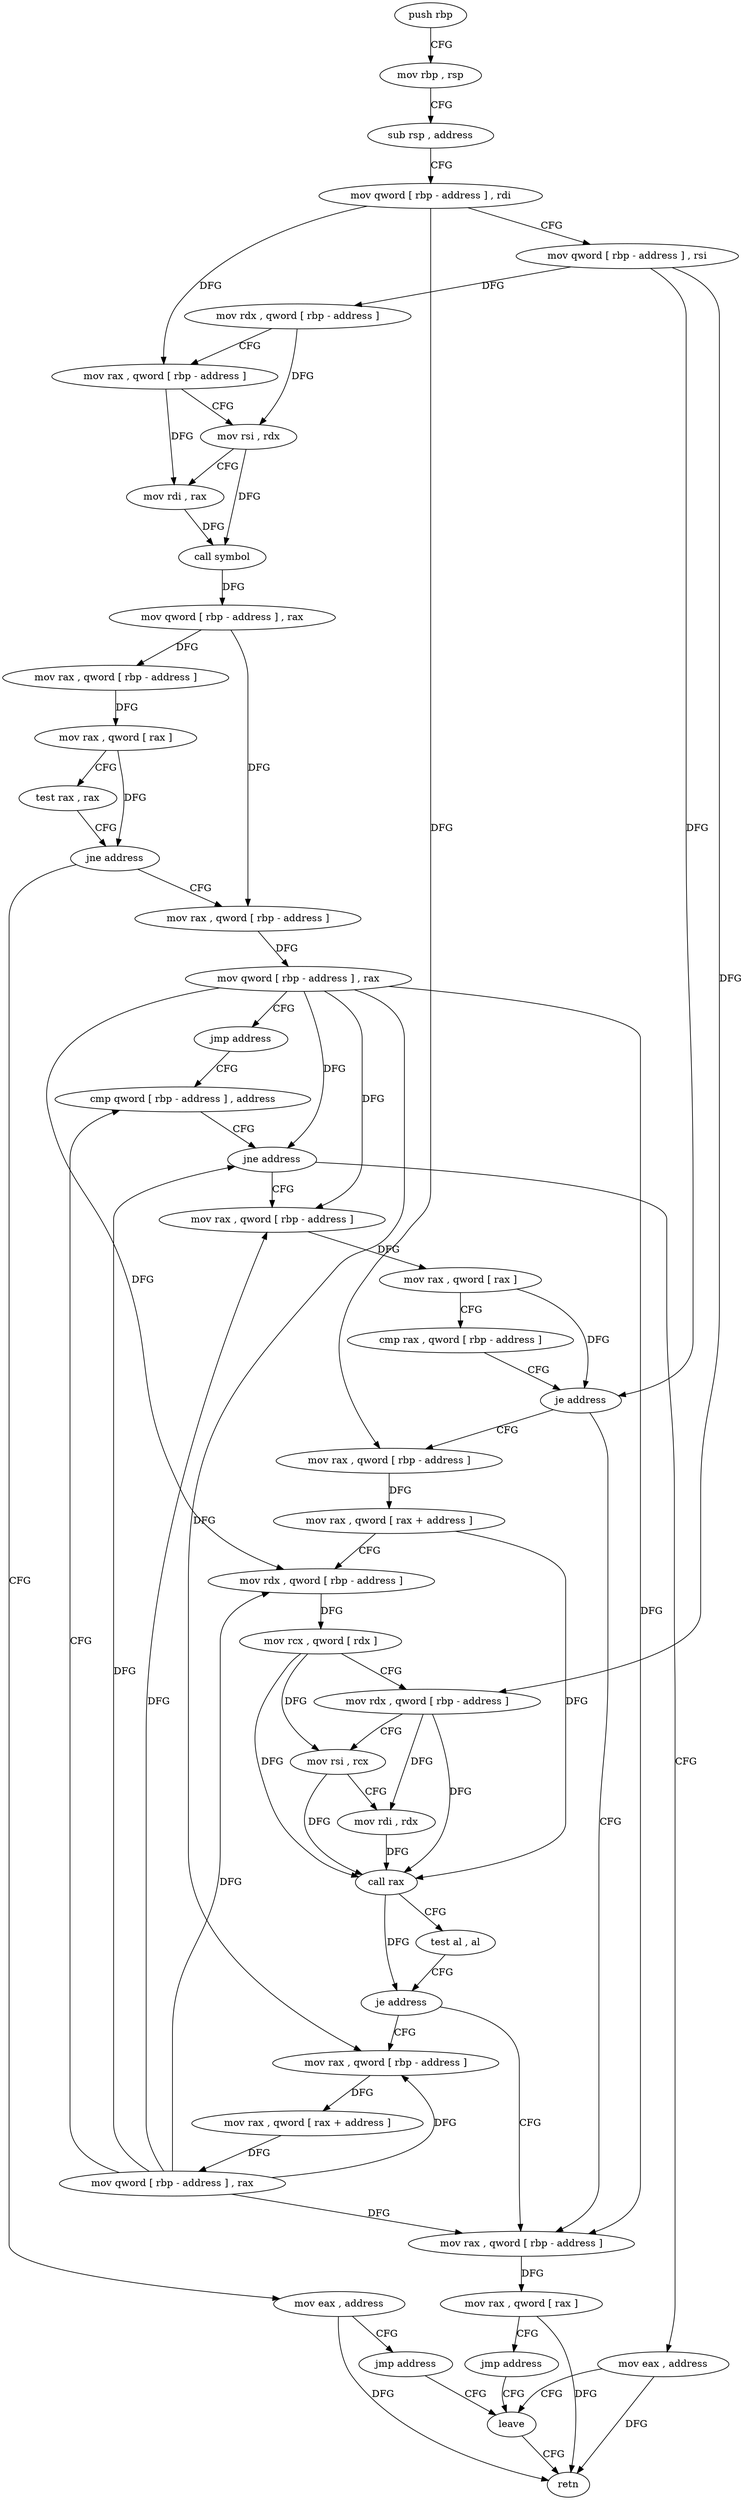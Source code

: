 digraph "func" {
"4304121" [label = "push rbp" ]
"4304122" [label = "mov rbp , rsp" ]
"4304125" [label = "sub rsp , address" ]
"4304129" [label = "mov qword [ rbp - address ] , rdi" ]
"4304133" [label = "mov qword [ rbp - address ] , rsi" ]
"4304137" [label = "mov rdx , qword [ rbp - address ]" ]
"4304141" [label = "mov rax , qword [ rbp - address ]" ]
"4304145" [label = "mov rsi , rdx" ]
"4304148" [label = "mov rdi , rax" ]
"4304151" [label = "call symbol" ]
"4304156" [label = "mov qword [ rbp - address ] , rax" ]
"4304160" [label = "mov rax , qword [ rbp - address ]" ]
"4304164" [label = "mov rax , qword [ rax ]" ]
"4304167" [label = "test rax , rax" ]
"4304170" [label = "jne address" ]
"4304179" [label = "mov rax , qword [ rbp - address ]" ]
"4304172" [label = "mov eax , address" ]
"4304183" [label = "mov qword [ rbp - address ] , rax" ]
"4304187" [label = "jmp address" ]
"4304254" [label = "cmp qword [ rbp - address ] , address" ]
"4304177" [label = "jmp address" ]
"4304266" [label = "leave" ]
"4304259" [label = "jne address" ]
"4304189" [label = "mov rax , qword [ rbp - address ]" ]
"4304261" [label = "mov eax , address" ]
"4304267" [label = "retn" ]
"4304193" [label = "mov rax , qword [ rax ]" ]
"4304196" [label = "cmp rax , qword [ rbp - address ]" ]
"4304200" [label = "je address" ]
"4304233" [label = "mov rax , qword [ rbp - address ]" ]
"4304202" [label = "mov rax , qword [ rbp - address ]" ]
"4304237" [label = "mov rax , qword [ rax ]" ]
"4304240" [label = "jmp address" ]
"4304206" [label = "mov rax , qword [ rax + address ]" ]
"4304210" [label = "mov rdx , qword [ rbp - address ]" ]
"4304214" [label = "mov rcx , qword [ rdx ]" ]
"4304217" [label = "mov rdx , qword [ rbp - address ]" ]
"4304221" [label = "mov rsi , rcx" ]
"4304224" [label = "mov rdi , rdx" ]
"4304227" [label = "call rax" ]
"4304229" [label = "test al , al" ]
"4304231" [label = "je address" ]
"4304242" [label = "mov rax , qword [ rbp - address ]" ]
"4304246" [label = "mov rax , qword [ rax + address ]" ]
"4304250" [label = "mov qword [ rbp - address ] , rax" ]
"4304121" -> "4304122" [ label = "CFG" ]
"4304122" -> "4304125" [ label = "CFG" ]
"4304125" -> "4304129" [ label = "CFG" ]
"4304129" -> "4304133" [ label = "CFG" ]
"4304129" -> "4304141" [ label = "DFG" ]
"4304129" -> "4304202" [ label = "DFG" ]
"4304133" -> "4304137" [ label = "DFG" ]
"4304133" -> "4304200" [ label = "DFG" ]
"4304133" -> "4304217" [ label = "DFG" ]
"4304137" -> "4304141" [ label = "CFG" ]
"4304137" -> "4304145" [ label = "DFG" ]
"4304141" -> "4304145" [ label = "CFG" ]
"4304141" -> "4304148" [ label = "DFG" ]
"4304145" -> "4304148" [ label = "CFG" ]
"4304145" -> "4304151" [ label = "DFG" ]
"4304148" -> "4304151" [ label = "DFG" ]
"4304151" -> "4304156" [ label = "DFG" ]
"4304156" -> "4304160" [ label = "DFG" ]
"4304156" -> "4304179" [ label = "DFG" ]
"4304160" -> "4304164" [ label = "DFG" ]
"4304164" -> "4304167" [ label = "CFG" ]
"4304164" -> "4304170" [ label = "DFG" ]
"4304167" -> "4304170" [ label = "CFG" ]
"4304170" -> "4304179" [ label = "CFG" ]
"4304170" -> "4304172" [ label = "CFG" ]
"4304179" -> "4304183" [ label = "DFG" ]
"4304172" -> "4304177" [ label = "CFG" ]
"4304172" -> "4304267" [ label = "DFG" ]
"4304183" -> "4304187" [ label = "CFG" ]
"4304183" -> "4304259" [ label = "DFG" ]
"4304183" -> "4304189" [ label = "DFG" ]
"4304183" -> "4304233" [ label = "DFG" ]
"4304183" -> "4304210" [ label = "DFG" ]
"4304183" -> "4304242" [ label = "DFG" ]
"4304187" -> "4304254" [ label = "CFG" ]
"4304254" -> "4304259" [ label = "CFG" ]
"4304177" -> "4304266" [ label = "CFG" ]
"4304266" -> "4304267" [ label = "CFG" ]
"4304259" -> "4304189" [ label = "CFG" ]
"4304259" -> "4304261" [ label = "CFG" ]
"4304189" -> "4304193" [ label = "DFG" ]
"4304261" -> "4304266" [ label = "CFG" ]
"4304261" -> "4304267" [ label = "DFG" ]
"4304193" -> "4304196" [ label = "CFG" ]
"4304193" -> "4304200" [ label = "DFG" ]
"4304196" -> "4304200" [ label = "CFG" ]
"4304200" -> "4304233" [ label = "CFG" ]
"4304200" -> "4304202" [ label = "CFG" ]
"4304233" -> "4304237" [ label = "DFG" ]
"4304202" -> "4304206" [ label = "DFG" ]
"4304237" -> "4304240" [ label = "CFG" ]
"4304237" -> "4304267" [ label = "DFG" ]
"4304240" -> "4304266" [ label = "CFG" ]
"4304206" -> "4304210" [ label = "CFG" ]
"4304206" -> "4304227" [ label = "DFG" ]
"4304210" -> "4304214" [ label = "DFG" ]
"4304214" -> "4304217" [ label = "CFG" ]
"4304214" -> "4304221" [ label = "DFG" ]
"4304214" -> "4304227" [ label = "DFG" ]
"4304217" -> "4304221" [ label = "CFG" ]
"4304217" -> "4304224" [ label = "DFG" ]
"4304217" -> "4304227" [ label = "DFG" ]
"4304221" -> "4304224" [ label = "CFG" ]
"4304221" -> "4304227" [ label = "DFG" ]
"4304224" -> "4304227" [ label = "DFG" ]
"4304227" -> "4304229" [ label = "CFG" ]
"4304227" -> "4304231" [ label = "DFG" ]
"4304229" -> "4304231" [ label = "CFG" ]
"4304231" -> "4304242" [ label = "CFG" ]
"4304231" -> "4304233" [ label = "CFG" ]
"4304242" -> "4304246" [ label = "DFG" ]
"4304246" -> "4304250" [ label = "DFG" ]
"4304250" -> "4304254" [ label = "CFG" ]
"4304250" -> "4304259" [ label = "DFG" ]
"4304250" -> "4304189" [ label = "DFG" ]
"4304250" -> "4304233" [ label = "DFG" ]
"4304250" -> "4304210" [ label = "DFG" ]
"4304250" -> "4304242" [ label = "DFG" ]
}
